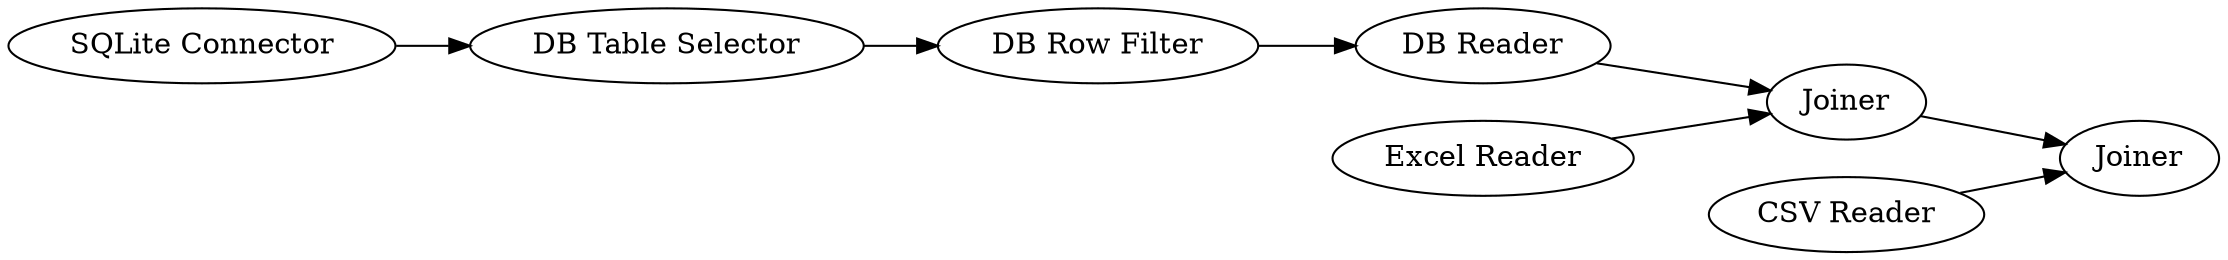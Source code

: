 digraph {
	2 [label="SQLite Connector"]
	3 [label="DB Table Selector"]
	4 [label="DB Row Filter"]
	5 [label="DB Reader"]
	6 [label="Excel Reader"]
	7 [label="CSV Reader"]
	8 [label=Joiner]
	9 [label=Joiner]
	2 -> 3
	3 -> 4
	4 -> 5
	5 -> 8
	6 -> 8
	7 -> 9
	8 -> 9
	rankdir=LR
}
